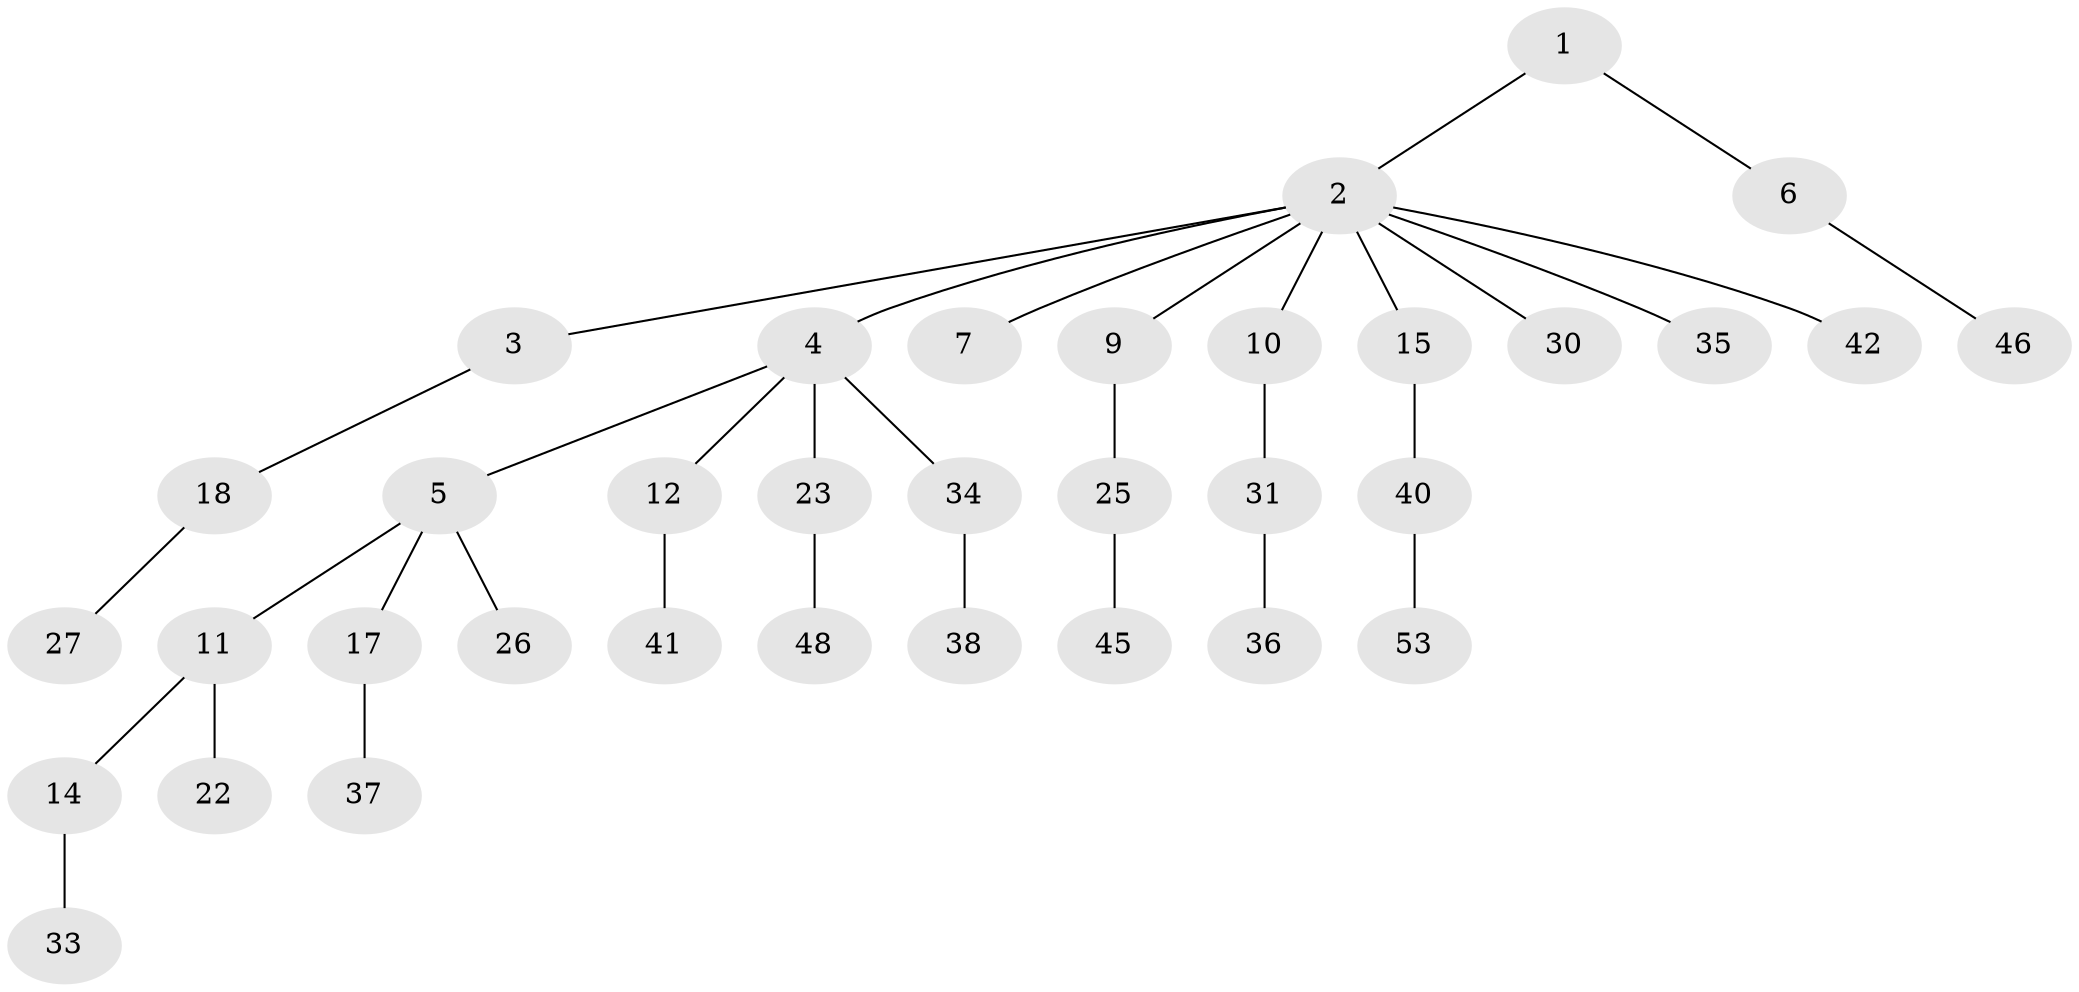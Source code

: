 // original degree distribution, {3: 0.16071428571428573, 10: 0.017857142857142856, 4: 0.03571428571428571, 5: 0.017857142857142856, 2: 0.3392857142857143, 1: 0.42857142857142855}
// Generated by graph-tools (version 1.1) at 2025/10/02/27/25 16:10:52]
// undirected, 35 vertices, 34 edges
graph export_dot {
graph [start="1"]
  node [color=gray90,style=filled];
  1 [super="+44"];
  2 [super="+8"];
  3 [super="+20"];
  4 [super="+21"];
  5 [super="+51"];
  6;
  7 [super="+13"];
  9 [super="+55"];
  10 [super="+54"];
  11 [super="+16"];
  12 [super="+28"];
  14 [super="+29"];
  15 [super="+39"];
  17;
  18 [super="+19"];
  22;
  23 [super="+24"];
  25 [super="+50"];
  26;
  27 [super="+47"];
  30 [super="+32"];
  31 [super="+49"];
  33;
  34;
  35;
  36 [super="+43"];
  37;
  38 [super="+52"];
  40;
  41;
  42;
  45;
  46 [super="+56"];
  48;
  53;
  1 -- 2;
  1 -- 6;
  2 -- 3;
  2 -- 4;
  2 -- 7;
  2 -- 9;
  2 -- 10;
  2 -- 15;
  2 -- 35;
  2 -- 42;
  2 -- 30;
  3 -- 18;
  4 -- 5;
  4 -- 12;
  4 -- 34;
  4 -- 23;
  5 -- 11;
  5 -- 17;
  5 -- 26;
  6 -- 46;
  9 -- 25 [weight=2];
  10 -- 31;
  11 -- 14;
  11 -- 22;
  12 -- 41;
  14 -- 33;
  15 -- 40;
  17 -- 37;
  18 -- 27;
  23 -- 48;
  25 -- 45;
  31 -- 36;
  34 -- 38;
  40 -- 53;
}
